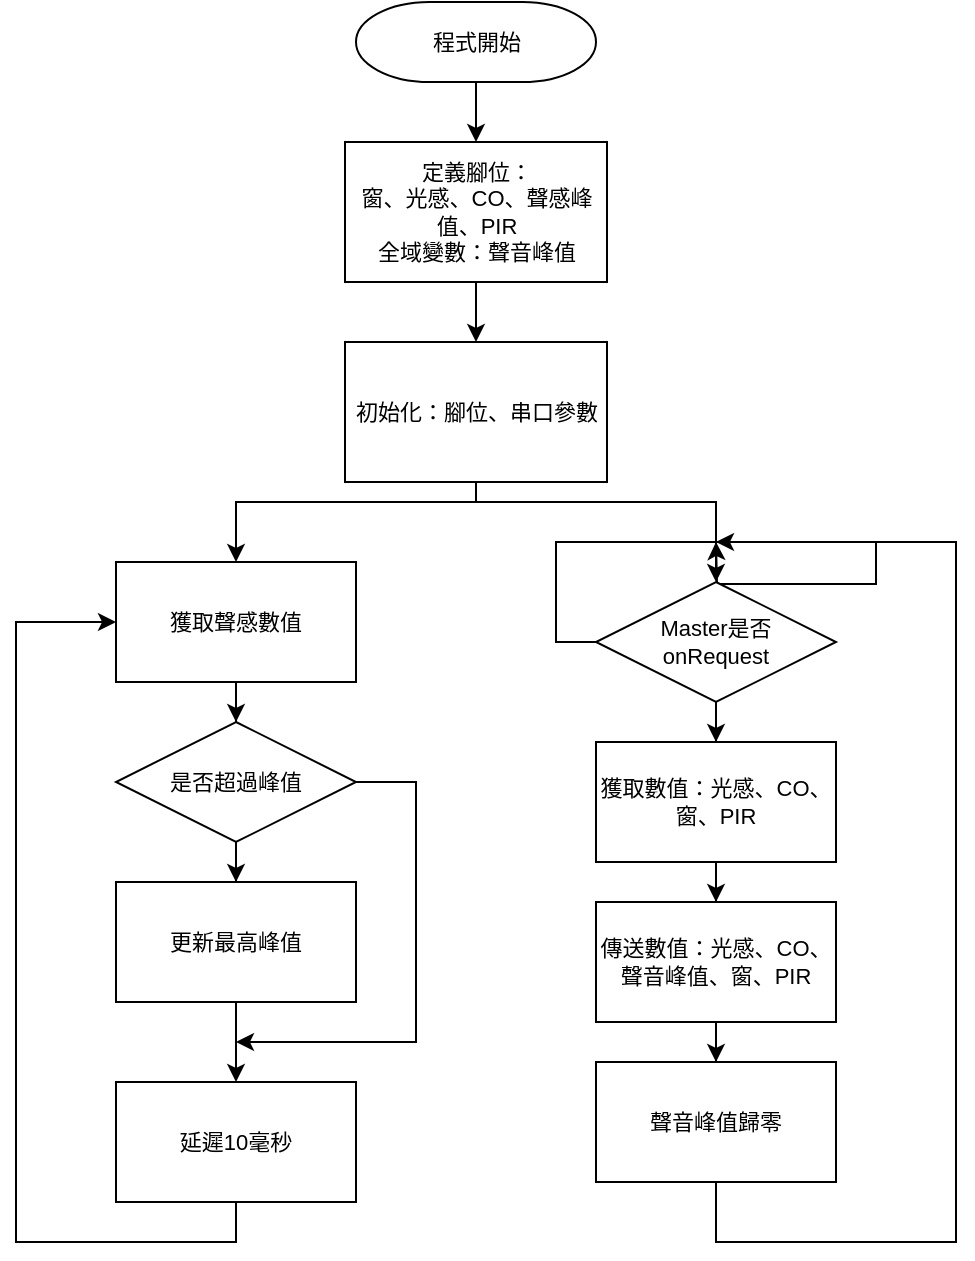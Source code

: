 <mxfile version="17.4.0" type="github">
  <diagram id="Zr0Yv7qYUi1ScYz8-S9F" name="第1頁">
    <mxGraphModel dx="1278" dy="547" grid="1" gridSize="10" guides="1" tooltips="1" connect="1" arrows="1" fold="1" page="1" pageScale="1" pageWidth="827" pageHeight="1169" math="0" shadow="0">
      <root>
        <mxCell id="0" />
        <mxCell id="1" parent="0" />
        <mxCell id="sEIijlILCAp8ABGwAB-L-3" value="" style="edgeStyle=orthogonalEdgeStyle;rounded=0;orthogonalLoop=1;jettySize=auto;html=1;fontSize=11;" parent="1" source="sEIijlILCAp8ABGwAB-L-4" target="sEIijlILCAp8ABGwAB-L-7" edge="1">
          <mxGeometry relative="1" as="geometry" />
        </mxCell>
        <mxCell id="sEIijlILCAp8ABGwAB-L-4" value="&lt;font style=&quot;font-size: 11px;&quot;&gt;定義腳位：&lt;br style=&quot;font-size: 11px;&quot;&gt;窗、光感、CO、聲感峰值、PIR&lt;br style=&quot;font-size: 11px;&quot;&gt;全域變數：聲音峰值&lt;br style=&quot;font-size: 11px;&quot;&gt;&lt;/font&gt;" style="rounded=0;whiteSpace=wrap;html=1;fontSize=11;" parent="1" vertex="1">
          <mxGeometry x="343.5" y="340" width="131" height="70" as="geometry" />
        </mxCell>
        <mxCell id="sEIijlILCAp8ABGwAB-L-5" style="edgeStyle=orthogonalEdgeStyle;rounded=0;orthogonalLoop=1;jettySize=auto;html=1;exitX=0.5;exitY=1;exitDx=0;exitDy=0;fontSize=11;" parent="1" source="sEIijlILCAp8ABGwAB-L-7" target="sEIijlILCAp8ABGwAB-L-9" edge="1">
          <mxGeometry relative="1" as="geometry">
            <Array as="points">
              <mxPoint x="409" y="520" />
              <mxPoint x="289" y="520" />
            </Array>
          </mxGeometry>
        </mxCell>
        <mxCell id="sEIijlILCAp8ABGwAB-L-6" style="edgeStyle=orthogonalEdgeStyle;rounded=0;orthogonalLoop=1;jettySize=auto;html=1;exitX=0.5;exitY=1;exitDx=0;exitDy=0;fontSize=11;entryX=0.5;entryY=0;entryDx=0;entryDy=0;" parent="1" source="sEIijlILCAp8ABGwAB-L-7" target="sEIijlILCAp8ABGwAB-L-14" edge="1">
          <mxGeometry relative="1" as="geometry">
            <mxPoint x="529.034" y="550" as="targetPoint" />
            <Array as="points">
              <mxPoint x="409" y="520" />
              <mxPoint x="529" y="520" />
            </Array>
          </mxGeometry>
        </mxCell>
        <mxCell id="sEIijlILCAp8ABGwAB-L-7" value="&lt;font style=&quot;font-size: 11px;&quot;&gt;初始化：腳位、串口參數&lt;br style=&quot;font-size: 11px;&quot;&gt;&lt;/font&gt;" style="rounded=0;whiteSpace=wrap;html=1;fontSize=11;" parent="1" vertex="1">
          <mxGeometry x="343.5" y="440" width="131" height="70" as="geometry" />
        </mxCell>
        <mxCell id="sEIijlILCAp8ABGwAB-L-8" value="" style="edgeStyle=orthogonalEdgeStyle;rounded=0;orthogonalLoop=1;jettySize=auto;html=1;fontSize=11;" parent="1" source="sEIijlILCAp8ABGwAB-L-9" target="sEIijlILCAp8ABGwAB-L-17" edge="1">
          <mxGeometry relative="1" as="geometry" />
        </mxCell>
        <mxCell id="sEIijlILCAp8ABGwAB-L-9" value="&lt;font style=&quot;font-size: 11px;&quot;&gt;獲取聲感數值&lt;/font&gt;" style="rounded=0;whiteSpace=wrap;html=1;fontSize=11;" parent="1" vertex="1">
          <mxGeometry x="229" y="550" width="120" height="60" as="geometry" />
        </mxCell>
        <mxCell id="sEIijlILCAp8ABGwAB-L-10" style="edgeStyle=orthogonalEdgeStyle;rounded=0;orthogonalLoop=1;jettySize=auto;html=1;exitX=0.5;exitY=1;exitDx=0;exitDy=0;fontSize=11;entryX=0;entryY=0.5;entryDx=0;entryDy=0;" parent="1" source="sEIijlILCAp8ABGwAB-L-11" target="sEIijlILCAp8ABGwAB-L-9" edge="1">
          <mxGeometry relative="1" as="geometry">
            <mxPoint x="289.0" y="530" as="targetPoint" />
            <Array as="points">
              <mxPoint x="289" y="890" />
              <mxPoint x="179" y="890" />
              <mxPoint x="179" y="580" />
            </Array>
          </mxGeometry>
        </mxCell>
        <mxCell id="sEIijlILCAp8ABGwAB-L-11" value="&lt;font style=&quot;font-size: 11px;&quot;&gt;延遲10毫秒&lt;/font&gt;" style="rounded=0;whiteSpace=wrap;html=1;fontSize=11;" parent="1" vertex="1">
          <mxGeometry x="229" y="810" width="120" height="60" as="geometry" />
        </mxCell>
        <mxCell id="sEIijlILCAp8ABGwAB-L-12" value="" style="edgeStyle=orthogonalEdgeStyle;rounded=0;orthogonalLoop=1;jettySize=auto;html=1;fontSize=11;" parent="1" source="sEIijlILCAp8ABGwAB-L-14" target="sEIijlILCAp8ABGwAB-L-21" edge="1">
          <mxGeometry relative="1" as="geometry" />
        </mxCell>
        <mxCell id="sEIijlILCAp8ABGwAB-L-13" style="edgeStyle=orthogonalEdgeStyle;rounded=0;orthogonalLoop=1;jettySize=auto;html=1;exitX=0;exitY=0.5;exitDx=0;exitDy=0;fontSize=11;" parent="1" source="sEIijlILCAp8ABGwAB-L-14" edge="1">
          <mxGeometry relative="1" as="geometry">
            <mxPoint x="529" y="540" as="targetPoint" />
          </mxGeometry>
        </mxCell>
        <mxCell id="sEIijlILCAp8ABGwAB-L-14" value="&lt;font style=&quot;font-size: 11px;&quot;&gt;Master是否&lt;br style=&quot;font-size: 11px;&quot;&gt;onRequest&lt;br style=&quot;font-size: 11px;&quot;&gt;&lt;/font&gt;" style="rhombus;whiteSpace=wrap;html=1;fontSize=11;" parent="1" vertex="1">
          <mxGeometry x="469" y="560" width="120" height="60" as="geometry" />
        </mxCell>
        <mxCell id="sEIijlILCAp8ABGwAB-L-15" value="" style="edgeStyle=orthogonalEdgeStyle;rounded=0;orthogonalLoop=1;jettySize=auto;html=1;fontSize=11;" parent="1" source="sEIijlILCAp8ABGwAB-L-17" target="sEIijlILCAp8ABGwAB-L-19" edge="1">
          <mxGeometry relative="1" as="geometry" />
        </mxCell>
        <mxCell id="sEIijlILCAp8ABGwAB-L-16" style="edgeStyle=orthogonalEdgeStyle;rounded=0;orthogonalLoop=1;jettySize=auto;html=1;exitX=1;exitY=0.5;exitDx=0;exitDy=0;fontSize=11;" parent="1" source="sEIijlILCAp8ABGwAB-L-17" edge="1">
          <mxGeometry relative="1" as="geometry">
            <mxPoint x="289.0" y="790" as="targetPoint" />
            <Array as="points">
              <mxPoint x="379" y="660" />
              <mxPoint x="379" y="790" />
            </Array>
          </mxGeometry>
        </mxCell>
        <mxCell id="sEIijlILCAp8ABGwAB-L-17" value="是否超過峰值" style="rhombus;whiteSpace=wrap;html=1;fontSize=11;" parent="1" vertex="1">
          <mxGeometry x="229" y="630" width="120" height="60" as="geometry" />
        </mxCell>
        <mxCell id="sEIijlILCAp8ABGwAB-L-18" value="" style="edgeStyle=orthogonalEdgeStyle;rounded=0;orthogonalLoop=1;jettySize=auto;html=1;fontSize=11;" parent="1" source="sEIijlILCAp8ABGwAB-L-19" target="sEIijlILCAp8ABGwAB-L-11" edge="1">
          <mxGeometry relative="1" as="geometry" />
        </mxCell>
        <mxCell id="sEIijlILCAp8ABGwAB-L-19" value="更新最高峰值" style="rounded=0;whiteSpace=wrap;html=1;fontSize=11;" parent="1" vertex="1">
          <mxGeometry x="229" y="710" width="120" height="60" as="geometry" />
        </mxCell>
        <mxCell id="sEIijlILCAp8ABGwAB-L-20" value="" style="edgeStyle=orthogonalEdgeStyle;rounded=0;orthogonalLoop=1;jettySize=auto;html=1;fontSize=11;" parent="1" source="sEIijlILCAp8ABGwAB-L-21" target="sEIijlILCAp8ABGwAB-L-23" edge="1">
          <mxGeometry relative="1" as="geometry" />
        </mxCell>
        <mxCell id="sEIijlILCAp8ABGwAB-L-21" value="獲取數值：光感、CO、窗、PIR" style="whiteSpace=wrap;html=1;fontSize=11;" parent="1" vertex="1">
          <mxGeometry x="469" y="640" width="120" height="60" as="geometry" />
        </mxCell>
        <mxCell id="sEIijlILCAp8ABGwAB-L-22" value="" style="edgeStyle=orthogonalEdgeStyle;rounded=0;orthogonalLoop=1;jettySize=auto;html=1;fontSize=11;" parent="1" source="sEIijlILCAp8ABGwAB-L-23" target="sEIijlILCAp8ABGwAB-L-25" edge="1">
          <mxGeometry relative="1" as="geometry" />
        </mxCell>
        <mxCell id="sEIijlILCAp8ABGwAB-L-23" value="傳送數值：光感、CO、聲音峰值、窗、PIR" style="whiteSpace=wrap;html=1;fontSize=11;" parent="1" vertex="1">
          <mxGeometry x="469" y="720" width="120" height="60" as="geometry" />
        </mxCell>
        <mxCell id="sEIijlILCAp8ABGwAB-L-24" style="edgeStyle=orthogonalEdgeStyle;rounded=0;orthogonalLoop=1;jettySize=auto;html=1;exitX=0.5;exitY=1;exitDx=0;exitDy=0;fontSize=11;" parent="1" source="sEIijlILCAp8ABGwAB-L-25" edge="1">
          <mxGeometry relative="1" as="geometry">
            <mxPoint x="529" y="540" as="targetPoint" />
            <Array as="points">
              <mxPoint x="529" y="890" />
              <mxPoint x="649" y="890" />
              <mxPoint x="649" y="540" />
            </Array>
          </mxGeometry>
        </mxCell>
        <mxCell id="sEIijlILCAp8ABGwAB-L-25" value="聲音峰值歸零" style="whiteSpace=wrap;html=1;fontSize=11;" parent="1" vertex="1">
          <mxGeometry x="469" y="800" width="120" height="60" as="geometry" />
        </mxCell>
        <mxCell id="sEIijlILCAp8ABGwAB-L-31" value="" style="edgeStyle=orthogonalEdgeStyle;rounded=0;orthogonalLoop=1;jettySize=auto;html=1;fontSize=11;" parent="1" source="sEIijlILCAp8ABGwAB-L-27" target="sEIijlILCAp8ABGwAB-L-4" edge="1">
          <mxGeometry relative="1" as="geometry" />
        </mxCell>
        <mxCell id="sEIijlILCAp8ABGwAB-L-27" value="程式開始" style="shape=mxgraph.flowchart.terminator;strokeWidth=1;gradientDirection=north;fontStyle=0;html=1;fillColor=default;strokeColor=default;fontSize=11;" parent="1" vertex="1">
          <mxGeometry x="349" y="270" width="120" height="40" as="geometry" />
        </mxCell>
      </root>
    </mxGraphModel>
  </diagram>
</mxfile>
